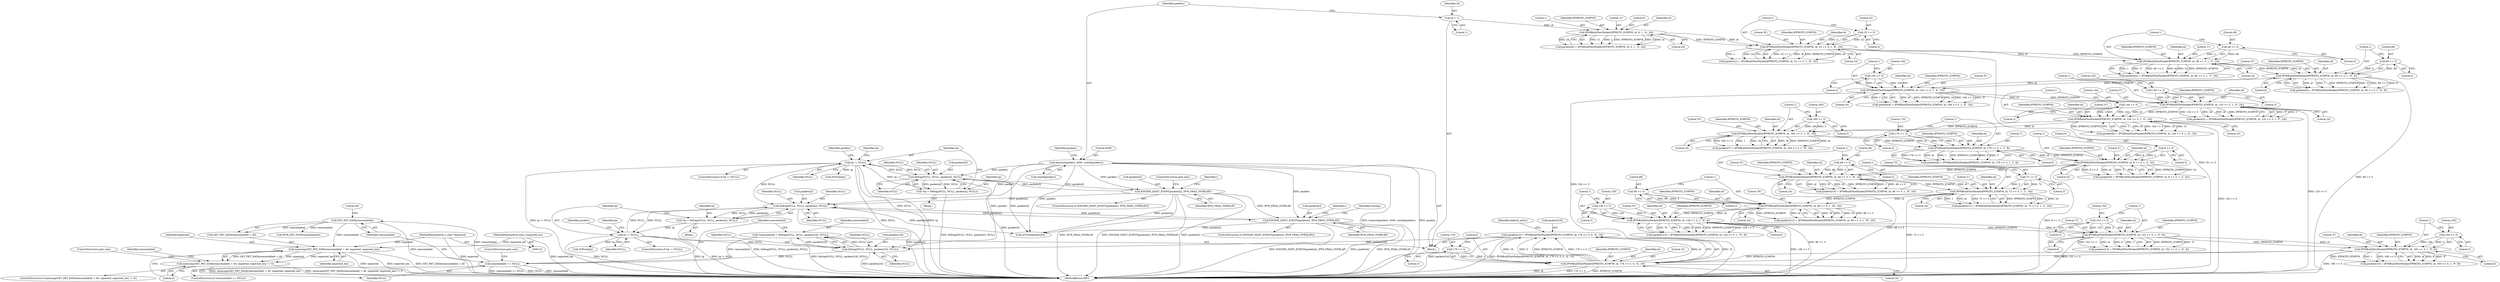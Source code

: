 digraph "0_suricata_4a04f814b15762eb446a5ead4d69d021512df6f8_14@API" {
"1000461" [label="(Call,memcmp(GET_PKT_DATA(reassembled) + 40, expected, expected_len))"];
"1000463" [label="(Call,GET_PKT_DATA(reassembled))"];
"1000455" [label="(Call,reassembled == NULL)"];
"1000445" [label="(Call,*reassembled = Defrag(NULL, NULL, packets[16], NULL))"];
"1000447" [label="(Call,Defrag(NULL, NULL, packets[16], NULL))"];
"1000387" [label="(Call,tp != NULL)"];
"1000377" [label="(Call,*tp = Defrag(NULL, NULL, packets[i], NULL))"];
"1000379" [label="(Call,Defrag(NULL, NULL, packets[i], NULL))"];
"1000395" [label="(Call,ENGINE_ISSET_EVENT(packets[i], IPV6_FRAG_OVERLAP))"];
"1000139" [label="(Call,memset(packets, 0x00, sizeof(packets)))"];
"1000424" [label="(Call,tp != NULL)"];
"1000414" [label="(Call,*tp = Defrag(NULL, NULL, packets[i], NULL))"];
"1000416" [label="(Call,Defrag(NULL, NULL, packets[i], NULL))"];
"1000432" [label="(Call,ENGINE_ISSET_EVENT(packets[i], IPV6_FRAG_OVERLAP))"];
"1000350" [label="(Call,packets[16] = IPV6BuildTestPacket(IPPROTO_ICMPV6, id, 176 >> 3, 0, 'Q', 16))"];
"1000354" [label="(Call,IPV6BuildTestPacket(IPPROTO_ICMPV6, id, 176 >> 3, 0, 'Q', 16))"];
"1000341" [label="(Call,IPV6BuildTestPacket(IPPROTO_ICMPV6, id, 160 >> 3, 1, 'P', 8))"];
"1000328" [label="(Call,IPV6BuildTestPacket(IPPROTO_ICMPV6, id, 152 >> 3, 1, 'O', 8))"];
"1000315" [label="(Call,IPV6BuildTestPacket(IPPROTO_ICMPV6, id, 128 >> 3, 1, 'N', 8))"];
"1000302" [label="(Call,IPV6BuildTestPacket(IPPROTO_ICMPV6, id, 96 >> 3, 1, 'M', 24))"];
"1000289" [label="(Call,IPV6BuildTestPacket(IPPROTO_ICMPV6, id, 72 >> 3, 1, 'L', 24))"];
"1000276" [label="(Call,IPV6BuildTestPacket(IPPROTO_ICMPV6, id, 48 >> 3, 1, 'K', 24))"];
"1000263" [label="(Call,IPV6BuildTestPacket(IPPROTO_ICMPV6, id, 8 >> 3, 1, 'J', 32))"];
"1000250" [label="(Call,IPV6BuildTestPacket(IPPROTO_ICMPV6, id, 176 >> 3, 1, 'I', 8))"];
"1000237" [label="(Call,IPV6BuildTestPacket(IPPROTO_ICMPV6, id, 160 >> 3, 1, 'H', 16))"];
"1000224" [label="(Call,IPV6BuildTestPacket(IPPROTO_ICMPV6, id, 144 >> 3, 1, 'G', 16))"];
"1000211" [label="(Call,IPV6BuildTestPacket(IPPROTO_ICMPV6, id, 120 >> 3, 1, 'F', 24))"];
"1000198" [label="(Call,IPV6BuildTestPacket(IPPROTO_ICMPV6, id, 104 >> 3, 1, 'E', 16))"];
"1000185" [label="(Call,IPV6BuildTestPacket(IPPROTO_ICMPV6, id, 80 >> 3, 1, 'D', 8))"];
"1000172" [label="(Call,IPV6BuildTestPacket(IPPROTO_ICMPV6, id, 48 >> 3, 1, 'C', 24))"];
"1000159" [label="(Call,IPV6BuildTestPacket(IPPROTO_ICMPV6, id, 32 >> 3, 1, 'B', 16))"];
"1000148" [label="(Call,IPV6BuildTestPacket(IPPROTO_ICMPV6, id, 0, 1, 'A', 24))"];
"1000135" [label="(Call,id = 1)"];
"1000162" [label="(Call,32 >> 3)"];
"1000175" [label="(Call,48 >> 3)"];
"1000188" [label="(Call,80 >> 3)"];
"1000201" [label="(Call,104 >> 3)"];
"1000214" [label="(Call,120 >> 3)"];
"1000227" [label="(Call,144 >> 3)"];
"1000240" [label="(Call,160 >> 3)"];
"1000253" [label="(Call,176 >> 3)"];
"1000266" [label="(Call,8 >> 3)"];
"1000279" [label="(Call,48 >> 3)"];
"1000292" [label="(Call,72 >> 3)"];
"1000305" [label="(Call,96 >> 3)"];
"1000318" [label="(Call,128 >> 3)"];
"1000331" [label="(Call,152 >> 3)"];
"1000344" [label="(Call,160 >> 3)"];
"1000357" [label="(Call,176 >> 3)"];
"1000125" [label="(MethodParameterIn,u_char *expected)"];
"1000126" [label="(MethodParameterIn,size_t expected_len)"];
"1000460" [label="(Call,memcmp(GET_PKT_DATA(reassembled) + 40, expected, expected_len) != 0)"];
"1000177" [label="(Literal,3)"];
"1000241" [label="(Literal,160)"];
"1000243" [label="(Literal,1)"];
"1000254" [label="(Literal,176)"];
"1000231" [label="(Literal,'G')"];
"1000269" [label="(Literal,1)"];
"1000229" [label="(Literal,3)"];
"1000355" [label="(Identifier,IPPROTO_ICMPV6)"];
"1000321" [label="(Literal,1)"];
"1000200" [label="(Identifier,id)"];
"1000332" [label="(Literal,152)"];
"1000284" [label="(Literal,24)"];
"1000347" [label="(Literal,1)"];
"1000322" [label="(Literal,'N')"];
"1000152" [label="(Literal,1)"];
"1000256" [label="(Literal,1)"];
"1000432" [label="(Call,ENGINE_ISSET_EVENT(packets[i], IPV6_FRAG_OVERLAP))"];
"1000266" [label="(Call,8 >> 3)"];
"1000163" [label="(Literal,32)"];
"1000207" [label="(Call,packets[5] = IPV6BuildTestPacket(IPPROTO_ICMPV6, id, 120 >> 3, 1, 'F', 24))"];
"1000225" [label="(Identifier,IPPROTO_ICMPV6)"];
"1000344" [label="(Call,160 >> 3)"];
"1000348" [label="(Literal,'P')"];
"1000283" [label="(Literal,'K')"];
"1000433" [label="(Call,packets[i])"];
"1000331" [label="(Call,152 >> 3)"];
"1000463" [label="(Call,GET_PKT_DATA(reassembled))"];
"1000278" [label="(Identifier,id)"];
"1000178" [label="(Literal,1)"];
"1000199" [label="(Identifier,IPPROTO_ICMPV6)"];
"1000246" [label="(Call,packets[8] = IPV6BuildTestPacket(IPPROTO_ICMPV6, id, 176 >> 3, 1, 'I', 8))"];
"1000212" [label="(Identifier,IPPROTO_ICMPV6)"];
"1000289" [label="(Call,IPV6BuildTestPacket(IPPROTO_ICMPV6, id, 72 >> 3, 1, 'L', 24))"];
"1000149" [label="(Identifier,IPPROTO_ICMPV6)"];
"1000137" [label="(Literal,1)"];
"1000516" [label="(MethodReturn,RET)"];
"1000188" [label="(Call,80 >> 3)"];
"1000455" [label="(Call,reassembled == NULL)"];
"1000305" [label="(Call,96 >> 3)"];
"1000472" [label="(Call,IPV6_GET_PLEN(reassembled))"];
"1000161" [label="(Identifier,id)"];
"1000228" [label="(Literal,144)"];
"1000337" [label="(Call,packets[15] = IPV6BuildTestPacket(IPPROTO_ICMPV6, id, 160 >> 3, 1, 'P', 8))"];
"1000309" [label="(Literal,'M')"];
"1000127" [label="(Block,)"];
"1000422" [label="(Identifier,NULL)"];
"1000259" [label="(Call,packets[9] = IPV6BuildTestPacket(IPPROTO_ICMPV6, id, 8 >> 3, 1, 'J', 32))"];
"1000317" [label="(Identifier,id)"];
"1000356" [label="(Identifier,id)"];
"1000333" [label="(Literal,3)"];
"1000319" [label="(Literal,128)"];
"1000257" [label="(Literal,'I')"];
"1000424" [label="(Call,tp != NULL)"];
"1000271" [label="(Literal,32)"];
"1000316" [label="(Identifier,IPPROTO_ICMPV6)"];
"1000311" [label="(Call,packets[13] = IPV6BuildTestPacket(IPPROTO_ICMPV6, id, 128 >> 3, 1, 'N', 8))"];
"1000381" [label="(Identifier,NULL)"];
"1000146" [label="(Identifier,packets)"];
"1000343" [label="(Identifier,id)"];
"1000377" [label="(Call,*tp = Defrag(NULL, NULL, packets[i], NULL))"];
"1000445" [label="(Call,*reassembled = Defrag(NULL, NULL, packets[16], NULL))"];
"1000328" [label="(Call,IPV6BuildTestPacket(IPPROTO_ICMPV6, id, 152 >> 3, 1, 'O', 8))"];
"1000394" [label="(ControlStructure,if (ENGINE_ISSET_EVENT(packets[i], IPV6_FRAG_OVERLAP)))"];
"1000465" [label="(Literal,40)"];
"1000323" [label="(Literal,8)"];
"1000292" [label="(Call,72 >> 3)"];
"1000230" [label="(Literal,1)"];
"1000219" [label="(Literal,24)"];
"1000450" [label="(Call,packets[16])"];
"1000310" [label="(Literal,24)"];
"1000176" [label="(Literal,48)"];
"1000242" [label="(Literal,3)"];
"1000280" [label="(Literal,48)"];
"1000245" [label="(Literal,16)"];
"1000179" [label="(Literal,'C')"];
"1000227" [label="(Call,144 >> 3)"];
"1000329" [label="(Identifier,IPPROTO_ICMPV6)"];
"1000180" [label="(Literal,24)"];
"1000144" [label="(Call,packets[0] = IPV6BuildTestPacket(IPPROTO_ICMPV6, id, 0, 1, 'A', 24))"];
"1000446" [label="(Identifier,reassembled)"];
"1000125" [label="(MethodParameterIn,u_char *expected)"];
"1000303" [label="(Identifier,IPPROTO_ICMPV6)"];
"1000173" [label="(Identifier,IPPROTO_ICMPV6)"];
"1000205" [label="(Literal,'E')"];
"1000434" [label="(Identifier,packets)"];
"1000419" [label="(Call,packets[i])"];
"1000509" [label="(Call,SCFree(packets[i]))"];
"1000466" [label="(Identifier,expected)"];
"1000203" [label="(Literal,3)"];
"1000335" [label="(Literal,'O')"];
"1000226" [label="(Identifier,id)"];
"1000244" [label="(Literal,'H')"];
"1000429" [label="(Identifier,tp)"];
"1000264" [label="(Identifier,IPPROTO_ICMPV6)"];
"1000190" [label="(Literal,3)"];
"1000462" [label="(Call,GET_PKT_DATA(reassembled) + 40)"];
"1000459" [label="(ControlStructure,if (memcmp(GET_PKT_DATA(reassembled) + 40, expected, expected_len) != 0))"];
"1000334" [label="(Literal,1)"];
"1000358" [label="(Literal,176)"];
"1000469" [label="(ControlStructure,goto end;)"];
"1000473" [label="(Identifier,reassembled)"];
"1000162" [label="(Call,32 >> 3)"];
"1000304" [label="(Identifier,id)"];
"1000202" [label="(Literal,104)"];
"1000302" [label="(Call,IPV6BuildTestPacket(IPPROTO_ICMPV6, id, 96 >> 3, 1, 'M', 24))"];
"1000308" [label="(Literal,1)"];
"1000216" [label="(Literal,3)"];
"1000285" [label="(Call,packets[11] = IPV6BuildTestPacket(IPPROTO_ICMPV6, id, 72 >> 3, 1, 'L', 24))"];
"1000291" [label="(Identifier,id)"];
"1000238" [label="(Identifier,IPPROTO_ICMPV6)"];
"1000175" [label="(Call,48 >> 3)"];
"1000141" [label="(Literal,0x00)"];
"1000277" [label="(Identifier,IPPROTO_ICMPV6)"];
"1000250" [label="(Call,IPV6BuildTestPacket(IPPROTO_ICMPV6, id, 176 >> 3, 1, 'I', 8))"];
"1000460" [label="(Call,memcmp(GET_PKT_DATA(reassembled) + 40, expected, expected_len) != 0)"];
"1000172" [label="(Call,IPV6BuildTestPacket(IPPROTO_ICMPV6, id, 48 >> 3, 1, 'C', 24))"];
"1000268" [label="(Literal,3)"];
"1000191" [label="(Literal,1)"];
"1000389" [label="(Identifier,NULL)"];
"1000392" [label="(Identifier,tp)"];
"1000140" [label="(Identifier,packets)"];
"1000397" [label="(Identifier,packets)"];
"1000345" [label="(Literal,160)"];
"1000139" [label="(Call,memset(packets, 0x00, sizeof(packets)))"];
"1000380" [label="(Identifier,NULL)"];
"1000232" [label="(Literal,16)"];
"1000395" [label="(Call,ENGINE_ISSET_EVENT(packets[i], IPV6_FRAG_OVERLAP))"];
"1000251" [label="(Identifier,IPPROTO_ICMPV6)"];
"1000174" [label="(Identifier,id)"];
"1000414" [label="(Call,*tp = Defrag(NULL, NULL, packets[i], NULL))"];
"1000318" [label="(Call,128 >> 3)"];
"1000126" [label="(MethodParameterIn,size_t expected_len)"];
"1000324" [label="(Call,packets[14] = IPV6BuildTestPacket(IPPROTO_ICMPV6, id, 152 >> 3, 1, 'O', 8))"];
"1000148" [label="(Call,IPV6BuildTestPacket(IPPROTO_ICMPV6, id, 0, 1, 'A', 24))"];
"1000307" [label="(Literal,3)"];
"1000270" [label="(Literal,'J')"];
"1000375" [label="(Block,)"];
"1000233" [label="(Call,packets[7] = IPV6BuildTestPacket(IPPROTO_ICMPV6, id, 160 >> 3, 1, 'H', 16))"];
"1000192" [label="(Literal,'D')"];
"1000457" [label="(Identifier,NULL)"];
"1000458" [label="(ControlStructure,goto end;)"];
"1000456" [label="(Identifier,reassembled)"];
"1000385" [label="(Identifier,NULL)"];
"1000213" [label="(Identifier,id)"];
"1000198" [label="(Call,IPV6BuildTestPacket(IPPROTO_ICMPV6, id, 104 >> 3, 1, 'E', 16))"];
"1000426" [label="(Identifier,NULL)"];
"1000418" [label="(Identifier,NULL)"];
"1000364" [label="(Identifier,default_policy)"];
"1000154" [label="(Literal,24)"];
"1000186" [label="(Identifier,IPPROTO_ICMPV6)"];
"1000315" [label="(Call,IPV6BuildTestPacket(IPPROTO_ICMPV6, id, 128 >> 3, 1, 'N', 8))"];
"1000193" [label="(Literal,8)"];
"1000379" [label="(Call,Defrag(NULL, NULL, packets[i], NULL))"];
"1000362" [label="(Literal,16)"];
"1000330" [label="(Identifier,id)"];
"1000306" [label="(Literal,96)"];
"1000215" [label="(Literal,120)"];
"1000411" [label="(Identifier,i)"];
"1000267" [label="(Literal,8)"];
"1000454" [label="(ControlStructure,if (reassembled == NULL))"];
"1000453" [label="(Identifier,NULL)"];
"1000391" [label="(Call,SCFree(tp))"];
"1000167" [label="(Literal,16)"];
"1000153" [label="(Literal,'A')"];
"1000217" [label="(Literal,1)"];
"1000351" [label="(Call,packets[16])"];
"1000295" [label="(Literal,1)"];
"1000412" [label="(Block,)"];
"1000423" [label="(ControlStructure,if (tp != NULL))"];
"1000417" [label="(Identifier,NULL)"];
"1000360" [label="(Literal,0)"];
"1000265" [label="(Identifier,id)"];
"1000185" [label="(Call,IPV6BuildTestPacket(IPPROTO_ICMPV6, id, 80 >> 3, 1, 'D', 8))"];
"1000341" [label="(Call,IPV6BuildTestPacket(IPPROTO_ICMPV6, id, 160 >> 3, 1, 'P', 8))"];
"1000350" [label="(Call,packets[16] = IPV6BuildTestPacket(IPPROTO_ICMPV6, id, 176 >> 3, 0, 'Q', 16))"];
"1000431" [label="(ControlStructure,if (ENGINE_ISSET_EVENT(packets[i], IPV6_FRAG_OVERLAP)))"];
"1000220" [label="(Call,packets[6] = IPV6BuildTestPacket(IPPROTO_ICMPV6, id, 144 >> 3, 1, 'G', 16))"];
"1000201" [label="(Call,104 >> 3)"];
"1000204" [label="(Literal,1)"];
"1000155" [label="(Call,packets[1] = IPV6BuildTestPacket(IPPROTO_ICMPV6, id, 32 >> 3, 1, 'B', 16))"];
"1000135" [label="(Call,id = 1)"];
"1000382" [label="(Call,packets[i])"];
"1000189" [label="(Literal,80)"];
"1000399" [label="(Identifier,IPV6_FRAG_OVERLAP)"];
"1000168" [label="(Call,packets[2] = IPV6BuildTestPacket(IPPROTO_ICMPV6, id, 48 >> 3, 1, 'C', 24))"];
"1000297" [label="(Literal,24)"];
"1000298" [label="(Call,packets[12] = IPV6BuildTestPacket(IPPROTO_ICMPV6, id, 96 >> 3, 1, 'M', 24))"];
"1000272" [label="(Call,packets[10] = IPV6BuildTestPacket(IPPROTO_ICMPV6, id, 48 >> 3, 1, 'K', 24))"];
"1000258" [label="(Literal,8)"];
"1000290" [label="(Identifier,IPPROTO_ICMPV6)"];
"1000349" [label="(Literal,8)"];
"1000165" [label="(Literal,1)"];
"1000346" [label="(Literal,3)"];
"1000281" [label="(Literal,3)"];
"1000428" [label="(Call,SCFree(tp))"];
"1000276" [label="(Call,IPV6BuildTestPacket(IPPROTO_ICMPV6, id, 48 >> 3, 1, 'K', 24))"];
"1000401" [label="(ControlStructure,goto end;)"];
"1000357" [label="(Call,176 >> 3)"];
"1000164" [label="(Literal,3)"];
"1000237" [label="(Call,IPV6BuildTestPacket(IPPROTO_ICMPV6, id, 160 >> 3, 1, 'H', 16))"];
"1000436" [label="(Identifier,IPV6_FRAG_OVERLAP)"];
"1000296" [label="(Literal,'L')"];
"1000415" [label="(Identifier,tp)"];
"1000388" [label="(Identifier,tp)"];
"1000263" [label="(Call,IPV6BuildTestPacket(IPPROTO_ICMPV6, id, 8 >> 3, 1, 'J', 32))"];
"1000194" [label="(Call,packets[4] = IPV6BuildTestPacket(IPPROTO_ICMPV6, id, 104 >> 3, 1, 'E', 16))"];
"1000214" [label="(Call,120 >> 3)"];
"1000218" [label="(Literal,'F')"];
"1000166" [label="(Literal,'B')"];
"1000293" [label="(Literal,72)"];
"1000448" [label="(Identifier,NULL)"];
"1000206" [label="(Literal,16)"];
"1000160" [label="(Identifier,IPPROTO_ICMPV6)"];
"1000187" [label="(Identifier,id)"];
"1000387" [label="(Call,tp != NULL)"];
"1000464" [label="(Identifier,reassembled)"];
"1000336" [label="(Literal,8)"];
"1000386" [label="(ControlStructure,if (tp != NULL))"];
"1000252" [label="(Identifier,id)"];
"1000361" [label="(Literal,'Q')"];
"1000279" [label="(Call,48 >> 3)"];
"1000461" [label="(Call,memcmp(GET_PKT_DATA(reassembled) + 40, expected, expected_len))"];
"1000354" [label="(Call,IPV6BuildTestPacket(IPPROTO_ICMPV6, id, 176 >> 3, 0, 'Q', 16))"];
"1000224" [label="(Call,IPV6BuildTestPacket(IPPROTO_ICMPV6, id, 144 >> 3, 1, 'G', 16))"];
"1000468" [label="(Literal,0)"];
"1000425" [label="(Identifier,tp)"];
"1000447" [label="(Call,Defrag(NULL, NULL, packets[16], NULL))"];
"1000342" [label="(Identifier,IPPROTO_ICMPV6)"];
"1000151" [label="(Literal,0)"];
"1000294" [label="(Literal,3)"];
"1000181" [label="(Call,packets[3] = IPV6BuildTestPacket(IPPROTO_ICMPV6, id, 80 >> 3, 1, 'D', 8))"];
"1000150" [label="(Identifier,id)"];
"1000136" [label="(Identifier,id)"];
"1000253" [label="(Call,176 >> 3)"];
"1000374" [label="(Identifier,i)"];
"1000240" [label="(Call,160 >> 3)"];
"1000396" [label="(Call,packets[i])"];
"1000449" [label="(Identifier,NULL)"];
"1000467" [label="(Identifier,expected_len)"];
"1000416" [label="(Call,Defrag(NULL, NULL, packets[i], NULL))"];
"1000142" [label="(Call,sizeof(packets))"];
"1000282" [label="(Literal,1)"];
"1000359" [label="(Literal,3)"];
"1000439" [label="(Identifier,overlap)"];
"1000378" [label="(Identifier,tp)"];
"1000320" [label="(Literal,3)"];
"1000159" [label="(Call,IPV6BuildTestPacket(IPPROTO_ICMPV6, id, 32 >> 3, 1, 'B', 16))"];
"1000255" [label="(Literal,3)"];
"1000211" [label="(Call,IPV6BuildTestPacket(IPPROTO_ICMPV6, id, 120 >> 3, 1, 'F', 24))"];
"1000239" [label="(Identifier,id)"];
"1000461" -> "1000460"  [label="AST: "];
"1000461" -> "1000467"  [label="CFG: "];
"1000462" -> "1000461"  [label="AST: "];
"1000466" -> "1000461"  [label="AST: "];
"1000467" -> "1000461"  [label="AST: "];
"1000468" -> "1000461"  [label="CFG: "];
"1000461" -> "1000516"  [label="DDG: expected_len"];
"1000461" -> "1000516"  [label="DDG: GET_PKT_DATA(reassembled) + 40"];
"1000461" -> "1000516"  [label="DDG: expected"];
"1000461" -> "1000460"  [label="DDG: GET_PKT_DATA(reassembled) + 40"];
"1000461" -> "1000460"  [label="DDG: expected"];
"1000461" -> "1000460"  [label="DDG: expected_len"];
"1000463" -> "1000461"  [label="DDG: reassembled"];
"1000125" -> "1000461"  [label="DDG: expected"];
"1000126" -> "1000461"  [label="DDG: expected_len"];
"1000463" -> "1000462"  [label="AST: "];
"1000463" -> "1000464"  [label="CFG: "];
"1000464" -> "1000463"  [label="AST: "];
"1000465" -> "1000463"  [label="CFG: "];
"1000463" -> "1000516"  [label="DDG: reassembled"];
"1000463" -> "1000462"  [label="DDG: reassembled"];
"1000455" -> "1000463"  [label="DDG: reassembled"];
"1000463" -> "1000472"  [label="DDG: reassembled"];
"1000455" -> "1000454"  [label="AST: "];
"1000455" -> "1000457"  [label="CFG: "];
"1000456" -> "1000455"  [label="AST: "];
"1000457" -> "1000455"  [label="AST: "];
"1000458" -> "1000455"  [label="CFG: "];
"1000464" -> "1000455"  [label="CFG: "];
"1000455" -> "1000516"  [label="DDG: reassembled == NULL"];
"1000455" -> "1000516"  [label="DDG: NULL"];
"1000455" -> "1000516"  [label="DDG: reassembled"];
"1000445" -> "1000455"  [label="DDG: reassembled"];
"1000447" -> "1000455"  [label="DDG: NULL"];
"1000445" -> "1000127"  [label="AST: "];
"1000445" -> "1000447"  [label="CFG: "];
"1000446" -> "1000445"  [label="AST: "];
"1000447" -> "1000445"  [label="AST: "];
"1000456" -> "1000445"  [label="CFG: "];
"1000445" -> "1000516"  [label="DDG: Defrag(NULL, NULL, packets[16], NULL)"];
"1000447" -> "1000445"  [label="DDG: NULL"];
"1000447" -> "1000445"  [label="DDG: packets[16]"];
"1000447" -> "1000453"  [label="CFG: "];
"1000448" -> "1000447"  [label="AST: "];
"1000449" -> "1000447"  [label="AST: "];
"1000450" -> "1000447"  [label="AST: "];
"1000453" -> "1000447"  [label="AST: "];
"1000447" -> "1000516"  [label="DDG: packets[16]"];
"1000387" -> "1000447"  [label="DDG: NULL"];
"1000424" -> "1000447"  [label="DDG: NULL"];
"1000350" -> "1000447"  [label="DDG: packets[16]"];
"1000139" -> "1000447"  [label="DDG: packets"];
"1000387" -> "1000386"  [label="AST: "];
"1000387" -> "1000389"  [label="CFG: "];
"1000388" -> "1000387"  [label="AST: "];
"1000389" -> "1000387"  [label="AST: "];
"1000392" -> "1000387"  [label="CFG: "];
"1000397" -> "1000387"  [label="CFG: "];
"1000387" -> "1000516"  [label="DDG: NULL"];
"1000387" -> "1000516"  [label="DDG: tp"];
"1000387" -> "1000516"  [label="DDG: tp != NULL"];
"1000387" -> "1000379"  [label="DDG: NULL"];
"1000377" -> "1000387"  [label="DDG: tp"];
"1000379" -> "1000387"  [label="DDG: NULL"];
"1000387" -> "1000391"  [label="DDG: tp"];
"1000387" -> "1000416"  [label="DDG: NULL"];
"1000377" -> "1000375"  [label="AST: "];
"1000377" -> "1000379"  [label="CFG: "];
"1000378" -> "1000377"  [label="AST: "];
"1000379" -> "1000377"  [label="AST: "];
"1000388" -> "1000377"  [label="CFG: "];
"1000377" -> "1000516"  [label="DDG: Defrag(NULL, NULL, packets[i], NULL)"];
"1000379" -> "1000377"  [label="DDG: NULL"];
"1000379" -> "1000377"  [label="DDG: packets[i]"];
"1000379" -> "1000385"  [label="CFG: "];
"1000380" -> "1000379"  [label="AST: "];
"1000381" -> "1000379"  [label="AST: "];
"1000382" -> "1000379"  [label="AST: "];
"1000385" -> "1000379"  [label="AST: "];
"1000379" -> "1000516"  [label="DDG: packets[i]"];
"1000395" -> "1000379"  [label="DDG: packets[i]"];
"1000139" -> "1000379"  [label="DDG: packets"];
"1000379" -> "1000395"  [label="DDG: packets[i]"];
"1000379" -> "1000509"  [label="DDG: packets[i]"];
"1000395" -> "1000394"  [label="AST: "];
"1000395" -> "1000399"  [label="CFG: "];
"1000396" -> "1000395"  [label="AST: "];
"1000399" -> "1000395"  [label="AST: "];
"1000401" -> "1000395"  [label="CFG: "];
"1000374" -> "1000395"  [label="CFG: "];
"1000395" -> "1000516"  [label="DDG: packets[i]"];
"1000395" -> "1000516"  [label="DDG: IPV6_FRAG_OVERLAP"];
"1000395" -> "1000516"  [label="DDG: ENGINE_ISSET_EVENT(packets[i], IPV6_FRAG_OVERLAP)"];
"1000139" -> "1000395"  [label="DDG: packets"];
"1000395" -> "1000416"  [label="DDG: packets[i]"];
"1000395" -> "1000432"  [label="DDG: IPV6_FRAG_OVERLAP"];
"1000395" -> "1000509"  [label="DDG: packets[i]"];
"1000139" -> "1000127"  [label="AST: "];
"1000139" -> "1000142"  [label="CFG: "];
"1000140" -> "1000139"  [label="AST: "];
"1000141" -> "1000139"  [label="AST: "];
"1000142" -> "1000139"  [label="AST: "];
"1000146" -> "1000139"  [label="CFG: "];
"1000139" -> "1000516"  [label="DDG: memset(packets, 0x00, sizeof(packets))"];
"1000139" -> "1000516"  [label="DDG: packets"];
"1000139" -> "1000416"  [label="DDG: packets"];
"1000139" -> "1000432"  [label="DDG: packets"];
"1000139" -> "1000509"  [label="DDG: packets"];
"1000424" -> "1000423"  [label="AST: "];
"1000424" -> "1000426"  [label="CFG: "];
"1000425" -> "1000424"  [label="AST: "];
"1000426" -> "1000424"  [label="AST: "];
"1000429" -> "1000424"  [label="CFG: "];
"1000434" -> "1000424"  [label="CFG: "];
"1000424" -> "1000516"  [label="DDG: NULL"];
"1000424" -> "1000516"  [label="DDG: tp"];
"1000424" -> "1000516"  [label="DDG: tp != NULL"];
"1000424" -> "1000416"  [label="DDG: NULL"];
"1000414" -> "1000424"  [label="DDG: tp"];
"1000416" -> "1000424"  [label="DDG: NULL"];
"1000424" -> "1000428"  [label="DDG: tp"];
"1000414" -> "1000412"  [label="AST: "];
"1000414" -> "1000416"  [label="CFG: "];
"1000415" -> "1000414"  [label="AST: "];
"1000416" -> "1000414"  [label="AST: "];
"1000425" -> "1000414"  [label="CFG: "];
"1000414" -> "1000516"  [label="DDG: Defrag(NULL, NULL, packets[i], NULL)"];
"1000416" -> "1000414"  [label="DDG: NULL"];
"1000416" -> "1000414"  [label="DDG: packets[i]"];
"1000416" -> "1000422"  [label="CFG: "];
"1000417" -> "1000416"  [label="AST: "];
"1000418" -> "1000416"  [label="AST: "];
"1000419" -> "1000416"  [label="AST: "];
"1000422" -> "1000416"  [label="AST: "];
"1000416" -> "1000516"  [label="DDG: packets[i]"];
"1000432" -> "1000416"  [label="DDG: packets[i]"];
"1000416" -> "1000432"  [label="DDG: packets[i]"];
"1000416" -> "1000509"  [label="DDG: packets[i]"];
"1000432" -> "1000431"  [label="AST: "];
"1000432" -> "1000436"  [label="CFG: "];
"1000433" -> "1000432"  [label="AST: "];
"1000436" -> "1000432"  [label="AST: "];
"1000439" -> "1000432"  [label="CFG: "];
"1000411" -> "1000432"  [label="CFG: "];
"1000432" -> "1000516"  [label="DDG: IPV6_FRAG_OVERLAP"];
"1000432" -> "1000516"  [label="DDG: ENGINE_ISSET_EVENT(packets[i], IPV6_FRAG_OVERLAP)"];
"1000432" -> "1000516"  [label="DDG: packets[i]"];
"1000432" -> "1000509"  [label="DDG: packets[i]"];
"1000350" -> "1000127"  [label="AST: "];
"1000350" -> "1000354"  [label="CFG: "];
"1000351" -> "1000350"  [label="AST: "];
"1000354" -> "1000350"  [label="AST: "];
"1000364" -> "1000350"  [label="CFG: "];
"1000350" -> "1000516"  [label="DDG: packets[16]"];
"1000350" -> "1000516"  [label="DDG: IPV6BuildTestPacket(IPPROTO_ICMPV6, id, 176 >> 3, 0, 'Q', 16)"];
"1000354" -> "1000350"  [label="DDG: 'Q'"];
"1000354" -> "1000350"  [label="DDG: 16"];
"1000354" -> "1000350"  [label="DDG: 0"];
"1000354" -> "1000350"  [label="DDG: IPPROTO_ICMPV6"];
"1000354" -> "1000350"  [label="DDG: 176 >> 3"];
"1000354" -> "1000350"  [label="DDG: id"];
"1000354" -> "1000362"  [label="CFG: "];
"1000355" -> "1000354"  [label="AST: "];
"1000356" -> "1000354"  [label="AST: "];
"1000357" -> "1000354"  [label="AST: "];
"1000360" -> "1000354"  [label="AST: "];
"1000361" -> "1000354"  [label="AST: "];
"1000362" -> "1000354"  [label="AST: "];
"1000354" -> "1000516"  [label="DDG: id"];
"1000354" -> "1000516"  [label="DDG: 176 >> 3"];
"1000354" -> "1000516"  [label="DDG: IPPROTO_ICMPV6"];
"1000341" -> "1000354"  [label="DDG: IPPROTO_ICMPV6"];
"1000341" -> "1000354"  [label="DDG: id"];
"1000357" -> "1000354"  [label="DDG: 176"];
"1000357" -> "1000354"  [label="DDG: 3"];
"1000341" -> "1000337"  [label="AST: "];
"1000341" -> "1000349"  [label="CFG: "];
"1000342" -> "1000341"  [label="AST: "];
"1000343" -> "1000341"  [label="AST: "];
"1000344" -> "1000341"  [label="AST: "];
"1000347" -> "1000341"  [label="AST: "];
"1000348" -> "1000341"  [label="AST: "];
"1000349" -> "1000341"  [label="AST: "];
"1000337" -> "1000341"  [label="CFG: "];
"1000341" -> "1000516"  [label="DDG: 160 >> 3"];
"1000341" -> "1000337"  [label="DDG: id"];
"1000341" -> "1000337"  [label="DDG: 8"];
"1000341" -> "1000337"  [label="DDG: 'P'"];
"1000341" -> "1000337"  [label="DDG: IPPROTO_ICMPV6"];
"1000341" -> "1000337"  [label="DDG: 1"];
"1000341" -> "1000337"  [label="DDG: 160 >> 3"];
"1000328" -> "1000341"  [label="DDG: IPPROTO_ICMPV6"];
"1000328" -> "1000341"  [label="DDG: id"];
"1000344" -> "1000341"  [label="DDG: 160"];
"1000344" -> "1000341"  [label="DDG: 3"];
"1000328" -> "1000324"  [label="AST: "];
"1000328" -> "1000336"  [label="CFG: "];
"1000329" -> "1000328"  [label="AST: "];
"1000330" -> "1000328"  [label="AST: "];
"1000331" -> "1000328"  [label="AST: "];
"1000334" -> "1000328"  [label="AST: "];
"1000335" -> "1000328"  [label="AST: "];
"1000336" -> "1000328"  [label="AST: "];
"1000324" -> "1000328"  [label="CFG: "];
"1000328" -> "1000516"  [label="DDG: 152 >> 3"];
"1000328" -> "1000324"  [label="DDG: IPPROTO_ICMPV6"];
"1000328" -> "1000324"  [label="DDG: 'O'"];
"1000328" -> "1000324"  [label="DDG: 152 >> 3"];
"1000328" -> "1000324"  [label="DDG: id"];
"1000328" -> "1000324"  [label="DDG: 8"];
"1000328" -> "1000324"  [label="DDG: 1"];
"1000315" -> "1000328"  [label="DDG: IPPROTO_ICMPV6"];
"1000315" -> "1000328"  [label="DDG: id"];
"1000331" -> "1000328"  [label="DDG: 152"];
"1000331" -> "1000328"  [label="DDG: 3"];
"1000315" -> "1000311"  [label="AST: "];
"1000315" -> "1000323"  [label="CFG: "];
"1000316" -> "1000315"  [label="AST: "];
"1000317" -> "1000315"  [label="AST: "];
"1000318" -> "1000315"  [label="AST: "];
"1000321" -> "1000315"  [label="AST: "];
"1000322" -> "1000315"  [label="AST: "];
"1000323" -> "1000315"  [label="AST: "];
"1000311" -> "1000315"  [label="CFG: "];
"1000315" -> "1000516"  [label="DDG: 128 >> 3"];
"1000315" -> "1000311"  [label="DDG: 'N'"];
"1000315" -> "1000311"  [label="DDG: 1"];
"1000315" -> "1000311"  [label="DDG: id"];
"1000315" -> "1000311"  [label="DDG: 8"];
"1000315" -> "1000311"  [label="DDG: IPPROTO_ICMPV6"];
"1000315" -> "1000311"  [label="DDG: 128 >> 3"];
"1000302" -> "1000315"  [label="DDG: IPPROTO_ICMPV6"];
"1000302" -> "1000315"  [label="DDG: id"];
"1000318" -> "1000315"  [label="DDG: 128"];
"1000318" -> "1000315"  [label="DDG: 3"];
"1000302" -> "1000298"  [label="AST: "];
"1000302" -> "1000310"  [label="CFG: "];
"1000303" -> "1000302"  [label="AST: "];
"1000304" -> "1000302"  [label="AST: "];
"1000305" -> "1000302"  [label="AST: "];
"1000308" -> "1000302"  [label="AST: "];
"1000309" -> "1000302"  [label="AST: "];
"1000310" -> "1000302"  [label="AST: "];
"1000298" -> "1000302"  [label="CFG: "];
"1000302" -> "1000516"  [label="DDG: 96 >> 3"];
"1000302" -> "1000298"  [label="DDG: 'M'"];
"1000302" -> "1000298"  [label="DDG: 1"];
"1000302" -> "1000298"  [label="DDG: 24"];
"1000302" -> "1000298"  [label="DDG: 96 >> 3"];
"1000302" -> "1000298"  [label="DDG: IPPROTO_ICMPV6"];
"1000302" -> "1000298"  [label="DDG: id"];
"1000289" -> "1000302"  [label="DDG: IPPROTO_ICMPV6"];
"1000289" -> "1000302"  [label="DDG: id"];
"1000305" -> "1000302"  [label="DDG: 96"];
"1000305" -> "1000302"  [label="DDG: 3"];
"1000289" -> "1000285"  [label="AST: "];
"1000289" -> "1000297"  [label="CFG: "];
"1000290" -> "1000289"  [label="AST: "];
"1000291" -> "1000289"  [label="AST: "];
"1000292" -> "1000289"  [label="AST: "];
"1000295" -> "1000289"  [label="AST: "];
"1000296" -> "1000289"  [label="AST: "];
"1000297" -> "1000289"  [label="AST: "];
"1000285" -> "1000289"  [label="CFG: "];
"1000289" -> "1000516"  [label="DDG: 72 >> 3"];
"1000289" -> "1000285"  [label="DDG: IPPROTO_ICMPV6"];
"1000289" -> "1000285"  [label="DDG: 'L'"];
"1000289" -> "1000285"  [label="DDG: 24"];
"1000289" -> "1000285"  [label="DDG: 1"];
"1000289" -> "1000285"  [label="DDG: id"];
"1000289" -> "1000285"  [label="DDG: 72 >> 3"];
"1000276" -> "1000289"  [label="DDG: IPPROTO_ICMPV6"];
"1000276" -> "1000289"  [label="DDG: id"];
"1000292" -> "1000289"  [label="DDG: 72"];
"1000292" -> "1000289"  [label="DDG: 3"];
"1000276" -> "1000272"  [label="AST: "];
"1000276" -> "1000284"  [label="CFG: "];
"1000277" -> "1000276"  [label="AST: "];
"1000278" -> "1000276"  [label="AST: "];
"1000279" -> "1000276"  [label="AST: "];
"1000282" -> "1000276"  [label="AST: "];
"1000283" -> "1000276"  [label="AST: "];
"1000284" -> "1000276"  [label="AST: "];
"1000272" -> "1000276"  [label="CFG: "];
"1000276" -> "1000516"  [label="DDG: 48 >> 3"];
"1000276" -> "1000272"  [label="DDG: id"];
"1000276" -> "1000272"  [label="DDG: 'K'"];
"1000276" -> "1000272"  [label="DDG: 24"];
"1000276" -> "1000272"  [label="DDG: IPPROTO_ICMPV6"];
"1000276" -> "1000272"  [label="DDG: 1"];
"1000276" -> "1000272"  [label="DDG: 48 >> 3"];
"1000263" -> "1000276"  [label="DDG: IPPROTO_ICMPV6"];
"1000263" -> "1000276"  [label="DDG: id"];
"1000279" -> "1000276"  [label="DDG: 48"];
"1000279" -> "1000276"  [label="DDG: 3"];
"1000263" -> "1000259"  [label="AST: "];
"1000263" -> "1000271"  [label="CFG: "];
"1000264" -> "1000263"  [label="AST: "];
"1000265" -> "1000263"  [label="AST: "];
"1000266" -> "1000263"  [label="AST: "];
"1000269" -> "1000263"  [label="AST: "];
"1000270" -> "1000263"  [label="AST: "];
"1000271" -> "1000263"  [label="AST: "];
"1000259" -> "1000263"  [label="CFG: "];
"1000263" -> "1000516"  [label="DDG: 8 >> 3"];
"1000263" -> "1000259"  [label="DDG: IPPROTO_ICMPV6"];
"1000263" -> "1000259"  [label="DDG: 32"];
"1000263" -> "1000259"  [label="DDG: 8 >> 3"];
"1000263" -> "1000259"  [label="DDG: id"];
"1000263" -> "1000259"  [label="DDG: 'J'"];
"1000263" -> "1000259"  [label="DDG: 1"];
"1000250" -> "1000263"  [label="DDG: IPPROTO_ICMPV6"];
"1000250" -> "1000263"  [label="DDG: id"];
"1000266" -> "1000263"  [label="DDG: 8"];
"1000266" -> "1000263"  [label="DDG: 3"];
"1000250" -> "1000246"  [label="AST: "];
"1000250" -> "1000258"  [label="CFG: "];
"1000251" -> "1000250"  [label="AST: "];
"1000252" -> "1000250"  [label="AST: "];
"1000253" -> "1000250"  [label="AST: "];
"1000256" -> "1000250"  [label="AST: "];
"1000257" -> "1000250"  [label="AST: "];
"1000258" -> "1000250"  [label="AST: "];
"1000246" -> "1000250"  [label="CFG: "];
"1000250" -> "1000246"  [label="DDG: 176 >> 3"];
"1000250" -> "1000246"  [label="DDG: id"];
"1000250" -> "1000246"  [label="DDG: 1"];
"1000250" -> "1000246"  [label="DDG: IPPROTO_ICMPV6"];
"1000250" -> "1000246"  [label="DDG: 8"];
"1000250" -> "1000246"  [label="DDG: 'I'"];
"1000237" -> "1000250"  [label="DDG: IPPROTO_ICMPV6"];
"1000237" -> "1000250"  [label="DDG: id"];
"1000253" -> "1000250"  [label="DDG: 176"];
"1000253" -> "1000250"  [label="DDG: 3"];
"1000237" -> "1000233"  [label="AST: "];
"1000237" -> "1000245"  [label="CFG: "];
"1000238" -> "1000237"  [label="AST: "];
"1000239" -> "1000237"  [label="AST: "];
"1000240" -> "1000237"  [label="AST: "];
"1000243" -> "1000237"  [label="AST: "];
"1000244" -> "1000237"  [label="AST: "];
"1000245" -> "1000237"  [label="AST: "];
"1000233" -> "1000237"  [label="CFG: "];
"1000237" -> "1000233"  [label="DDG: 'H'"];
"1000237" -> "1000233"  [label="DDG: IPPROTO_ICMPV6"];
"1000237" -> "1000233"  [label="DDG: id"];
"1000237" -> "1000233"  [label="DDG: 160 >> 3"];
"1000237" -> "1000233"  [label="DDG: 1"];
"1000237" -> "1000233"  [label="DDG: 16"];
"1000224" -> "1000237"  [label="DDG: IPPROTO_ICMPV6"];
"1000224" -> "1000237"  [label="DDG: id"];
"1000240" -> "1000237"  [label="DDG: 160"];
"1000240" -> "1000237"  [label="DDG: 3"];
"1000224" -> "1000220"  [label="AST: "];
"1000224" -> "1000232"  [label="CFG: "];
"1000225" -> "1000224"  [label="AST: "];
"1000226" -> "1000224"  [label="AST: "];
"1000227" -> "1000224"  [label="AST: "];
"1000230" -> "1000224"  [label="AST: "];
"1000231" -> "1000224"  [label="AST: "];
"1000232" -> "1000224"  [label="AST: "];
"1000220" -> "1000224"  [label="CFG: "];
"1000224" -> "1000516"  [label="DDG: 144 >> 3"];
"1000224" -> "1000220"  [label="DDG: 1"];
"1000224" -> "1000220"  [label="DDG: id"];
"1000224" -> "1000220"  [label="DDG: 144 >> 3"];
"1000224" -> "1000220"  [label="DDG: 16"];
"1000224" -> "1000220"  [label="DDG: 'G'"];
"1000224" -> "1000220"  [label="DDG: IPPROTO_ICMPV6"];
"1000211" -> "1000224"  [label="DDG: IPPROTO_ICMPV6"];
"1000211" -> "1000224"  [label="DDG: id"];
"1000227" -> "1000224"  [label="DDG: 144"];
"1000227" -> "1000224"  [label="DDG: 3"];
"1000211" -> "1000207"  [label="AST: "];
"1000211" -> "1000219"  [label="CFG: "];
"1000212" -> "1000211"  [label="AST: "];
"1000213" -> "1000211"  [label="AST: "];
"1000214" -> "1000211"  [label="AST: "];
"1000217" -> "1000211"  [label="AST: "];
"1000218" -> "1000211"  [label="AST: "];
"1000219" -> "1000211"  [label="AST: "];
"1000207" -> "1000211"  [label="CFG: "];
"1000211" -> "1000516"  [label="DDG: 120 >> 3"];
"1000211" -> "1000207"  [label="DDG: 'F'"];
"1000211" -> "1000207"  [label="DDG: 1"];
"1000211" -> "1000207"  [label="DDG: 120 >> 3"];
"1000211" -> "1000207"  [label="DDG: 24"];
"1000211" -> "1000207"  [label="DDG: id"];
"1000211" -> "1000207"  [label="DDG: IPPROTO_ICMPV6"];
"1000198" -> "1000211"  [label="DDG: IPPROTO_ICMPV6"];
"1000198" -> "1000211"  [label="DDG: id"];
"1000214" -> "1000211"  [label="DDG: 120"];
"1000214" -> "1000211"  [label="DDG: 3"];
"1000198" -> "1000194"  [label="AST: "];
"1000198" -> "1000206"  [label="CFG: "];
"1000199" -> "1000198"  [label="AST: "];
"1000200" -> "1000198"  [label="AST: "];
"1000201" -> "1000198"  [label="AST: "];
"1000204" -> "1000198"  [label="AST: "];
"1000205" -> "1000198"  [label="AST: "];
"1000206" -> "1000198"  [label="AST: "];
"1000194" -> "1000198"  [label="CFG: "];
"1000198" -> "1000516"  [label="DDG: 104 >> 3"];
"1000198" -> "1000194"  [label="DDG: id"];
"1000198" -> "1000194"  [label="DDG: IPPROTO_ICMPV6"];
"1000198" -> "1000194"  [label="DDG: 16"];
"1000198" -> "1000194"  [label="DDG: 104 >> 3"];
"1000198" -> "1000194"  [label="DDG: 'E'"];
"1000198" -> "1000194"  [label="DDG: 1"];
"1000185" -> "1000198"  [label="DDG: IPPROTO_ICMPV6"];
"1000185" -> "1000198"  [label="DDG: id"];
"1000201" -> "1000198"  [label="DDG: 104"];
"1000201" -> "1000198"  [label="DDG: 3"];
"1000185" -> "1000181"  [label="AST: "];
"1000185" -> "1000193"  [label="CFG: "];
"1000186" -> "1000185"  [label="AST: "];
"1000187" -> "1000185"  [label="AST: "];
"1000188" -> "1000185"  [label="AST: "];
"1000191" -> "1000185"  [label="AST: "];
"1000192" -> "1000185"  [label="AST: "];
"1000193" -> "1000185"  [label="AST: "];
"1000181" -> "1000185"  [label="CFG: "];
"1000185" -> "1000516"  [label="DDG: 80 >> 3"];
"1000185" -> "1000181"  [label="DDG: id"];
"1000185" -> "1000181"  [label="DDG: 1"];
"1000185" -> "1000181"  [label="DDG: IPPROTO_ICMPV6"];
"1000185" -> "1000181"  [label="DDG: 'D'"];
"1000185" -> "1000181"  [label="DDG: 80 >> 3"];
"1000185" -> "1000181"  [label="DDG: 8"];
"1000172" -> "1000185"  [label="DDG: IPPROTO_ICMPV6"];
"1000172" -> "1000185"  [label="DDG: id"];
"1000188" -> "1000185"  [label="DDG: 80"];
"1000188" -> "1000185"  [label="DDG: 3"];
"1000172" -> "1000168"  [label="AST: "];
"1000172" -> "1000180"  [label="CFG: "];
"1000173" -> "1000172"  [label="AST: "];
"1000174" -> "1000172"  [label="AST: "];
"1000175" -> "1000172"  [label="AST: "];
"1000178" -> "1000172"  [label="AST: "];
"1000179" -> "1000172"  [label="AST: "];
"1000180" -> "1000172"  [label="AST: "];
"1000168" -> "1000172"  [label="CFG: "];
"1000172" -> "1000168"  [label="DDG: 1"];
"1000172" -> "1000168"  [label="DDG: 'C'"];
"1000172" -> "1000168"  [label="DDG: 48 >> 3"];
"1000172" -> "1000168"  [label="DDG: id"];
"1000172" -> "1000168"  [label="DDG: 24"];
"1000172" -> "1000168"  [label="DDG: IPPROTO_ICMPV6"];
"1000159" -> "1000172"  [label="DDG: IPPROTO_ICMPV6"];
"1000159" -> "1000172"  [label="DDG: id"];
"1000175" -> "1000172"  [label="DDG: 48"];
"1000175" -> "1000172"  [label="DDG: 3"];
"1000159" -> "1000155"  [label="AST: "];
"1000159" -> "1000167"  [label="CFG: "];
"1000160" -> "1000159"  [label="AST: "];
"1000161" -> "1000159"  [label="AST: "];
"1000162" -> "1000159"  [label="AST: "];
"1000165" -> "1000159"  [label="AST: "];
"1000166" -> "1000159"  [label="AST: "];
"1000167" -> "1000159"  [label="AST: "];
"1000155" -> "1000159"  [label="CFG: "];
"1000159" -> "1000516"  [label="DDG: 32 >> 3"];
"1000159" -> "1000155"  [label="DDG: 32 >> 3"];
"1000159" -> "1000155"  [label="DDG: 'B'"];
"1000159" -> "1000155"  [label="DDG: IPPROTO_ICMPV6"];
"1000159" -> "1000155"  [label="DDG: id"];
"1000159" -> "1000155"  [label="DDG: 1"];
"1000159" -> "1000155"  [label="DDG: 16"];
"1000148" -> "1000159"  [label="DDG: IPPROTO_ICMPV6"];
"1000148" -> "1000159"  [label="DDG: id"];
"1000162" -> "1000159"  [label="DDG: 32"];
"1000162" -> "1000159"  [label="DDG: 3"];
"1000148" -> "1000144"  [label="AST: "];
"1000148" -> "1000154"  [label="CFG: "];
"1000149" -> "1000148"  [label="AST: "];
"1000150" -> "1000148"  [label="AST: "];
"1000151" -> "1000148"  [label="AST: "];
"1000152" -> "1000148"  [label="AST: "];
"1000153" -> "1000148"  [label="AST: "];
"1000154" -> "1000148"  [label="AST: "];
"1000144" -> "1000148"  [label="CFG: "];
"1000148" -> "1000144"  [label="DDG: 'A'"];
"1000148" -> "1000144"  [label="DDG: 1"];
"1000148" -> "1000144"  [label="DDG: IPPROTO_ICMPV6"];
"1000148" -> "1000144"  [label="DDG: 0"];
"1000148" -> "1000144"  [label="DDG: id"];
"1000148" -> "1000144"  [label="DDG: 24"];
"1000135" -> "1000148"  [label="DDG: id"];
"1000135" -> "1000127"  [label="AST: "];
"1000135" -> "1000137"  [label="CFG: "];
"1000136" -> "1000135"  [label="AST: "];
"1000137" -> "1000135"  [label="AST: "];
"1000140" -> "1000135"  [label="CFG: "];
"1000162" -> "1000164"  [label="CFG: "];
"1000163" -> "1000162"  [label="AST: "];
"1000164" -> "1000162"  [label="AST: "];
"1000165" -> "1000162"  [label="CFG: "];
"1000175" -> "1000177"  [label="CFG: "];
"1000176" -> "1000175"  [label="AST: "];
"1000177" -> "1000175"  [label="AST: "];
"1000178" -> "1000175"  [label="CFG: "];
"1000188" -> "1000190"  [label="CFG: "];
"1000189" -> "1000188"  [label="AST: "];
"1000190" -> "1000188"  [label="AST: "];
"1000191" -> "1000188"  [label="CFG: "];
"1000201" -> "1000203"  [label="CFG: "];
"1000202" -> "1000201"  [label="AST: "];
"1000203" -> "1000201"  [label="AST: "];
"1000204" -> "1000201"  [label="CFG: "];
"1000214" -> "1000216"  [label="CFG: "];
"1000215" -> "1000214"  [label="AST: "];
"1000216" -> "1000214"  [label="AST: "];
"1000217" -> "1000214"  [label="CFG: "];
"1000227" -> "1000229"  [label="CFG: "];
"1000228" -> "1000227"  [label="AST: "];
"1000229" -> "1000227"  [label="AST: "];
"1000230" -> "1000227"  [label="CFG: "];
"1000240" -> "1000242"  [label="CFG: "];
"1000241" -> "1000240"  [label="AST: "];
"1000242" -> "1000240"  [label="AST: "];
"1000243" -> "1000240"  [label="CFG: "];
"1000253" -> "1000255"  [label="CFG: "];
"1000254" -> "1000253"  [label="AST: "];
"1000255" -> "1000253"  [label="AST: "];
"1000256" -> "1000253"  [label="CFG: "];
"1000266" -> "1000268"  [label="CFG: "];
"1000267" -> "1000266"  [label="AST: "];
"1000268" -> "1000266"  [label="AST: "];
"1000269" -> "1000266"  [label="CFG: "];
"1000279" -> "1000281"  [label="CFG: "];
"1000280" -> "1000279"  [label="AST: "];
"1000281" -> "1000279"  [label="AST: "];
"1000282" -> "1000279"  [label="CFG: "];
"1000292" -> "1000294"  [label="CFG: "];
"1000293" -> "1000292"  [label="AST: "];
"1000294" -> "1000292"  [label="AST: "];
"1000295" -> "1000292"  [label="CFG: "];
"1000305" -> "1000307"  [label="CFG: "];
"1000306" -> "1000305"  [label="AST: "];
"1000307" -> "1000305"  [label="AST: "];
"1000308" -> "1000305"  [label="CFG: "];
"1000318" -> "1000320"  [label="CFG: "];
"1000319" -> "1000318"  [label="AST: "];
"1000320" -> "1000318"  [label="AST: "];
"1000321" -> "1000318"  [label="CFG: "];
"1000331" -> "1000333"  [label="CFG: "];
"1000332" -> "1000331"  [label="AST: "];
"1000333" -> "1000331"  [label="AST: "];
"1000334" -> "1000331"  [label="CFG: "];
"1000344" -> "1000346"  [label="CFG: "];
"1000345" -> "1000344"  [label="AST: "];
"1000346" -> "1000344"  [label="AST: "];
"1000347" -> "1000344"  [label="CFG: "];
"1000357" -> "1000359"  [label="CFG: "];
"1000358" -> "1000357"  [label="AST: "];
"1000359" -> "1000357"  [label="AST: "];
"1000360" -> "1000357"  [label="CFG: "];
"1000125" -> "1000123"  [label="AST: "];
"1000125" -> "1000516"  [label="DDG: expected"];
"1000126" -> "1000123"  [label="AST: "];
"1000126" -> "1000516"  [label="DDG: expected_len"];
"1000460" -> "1000459"  [label="AST: "];
"1000460" -> "1000468"  [label="CFG: "];
"1000468" -> "1000460"  [label="AST: "];
"1000469" -> "1000460"  [label="CFG: "];
"1000473" -> "1000460"  [label="CFG: "];
"1000460" -> "1000516"  [label="DDG: memcmp(GET_PKT_DATA(reassembled) + 40, expected, expected_len) != 0"];
"1000460" -> "1000516"  [label="DDG: memcmp(GET_PKT_DATA(reassembled) + 40, expected, expected_len)"];
}
